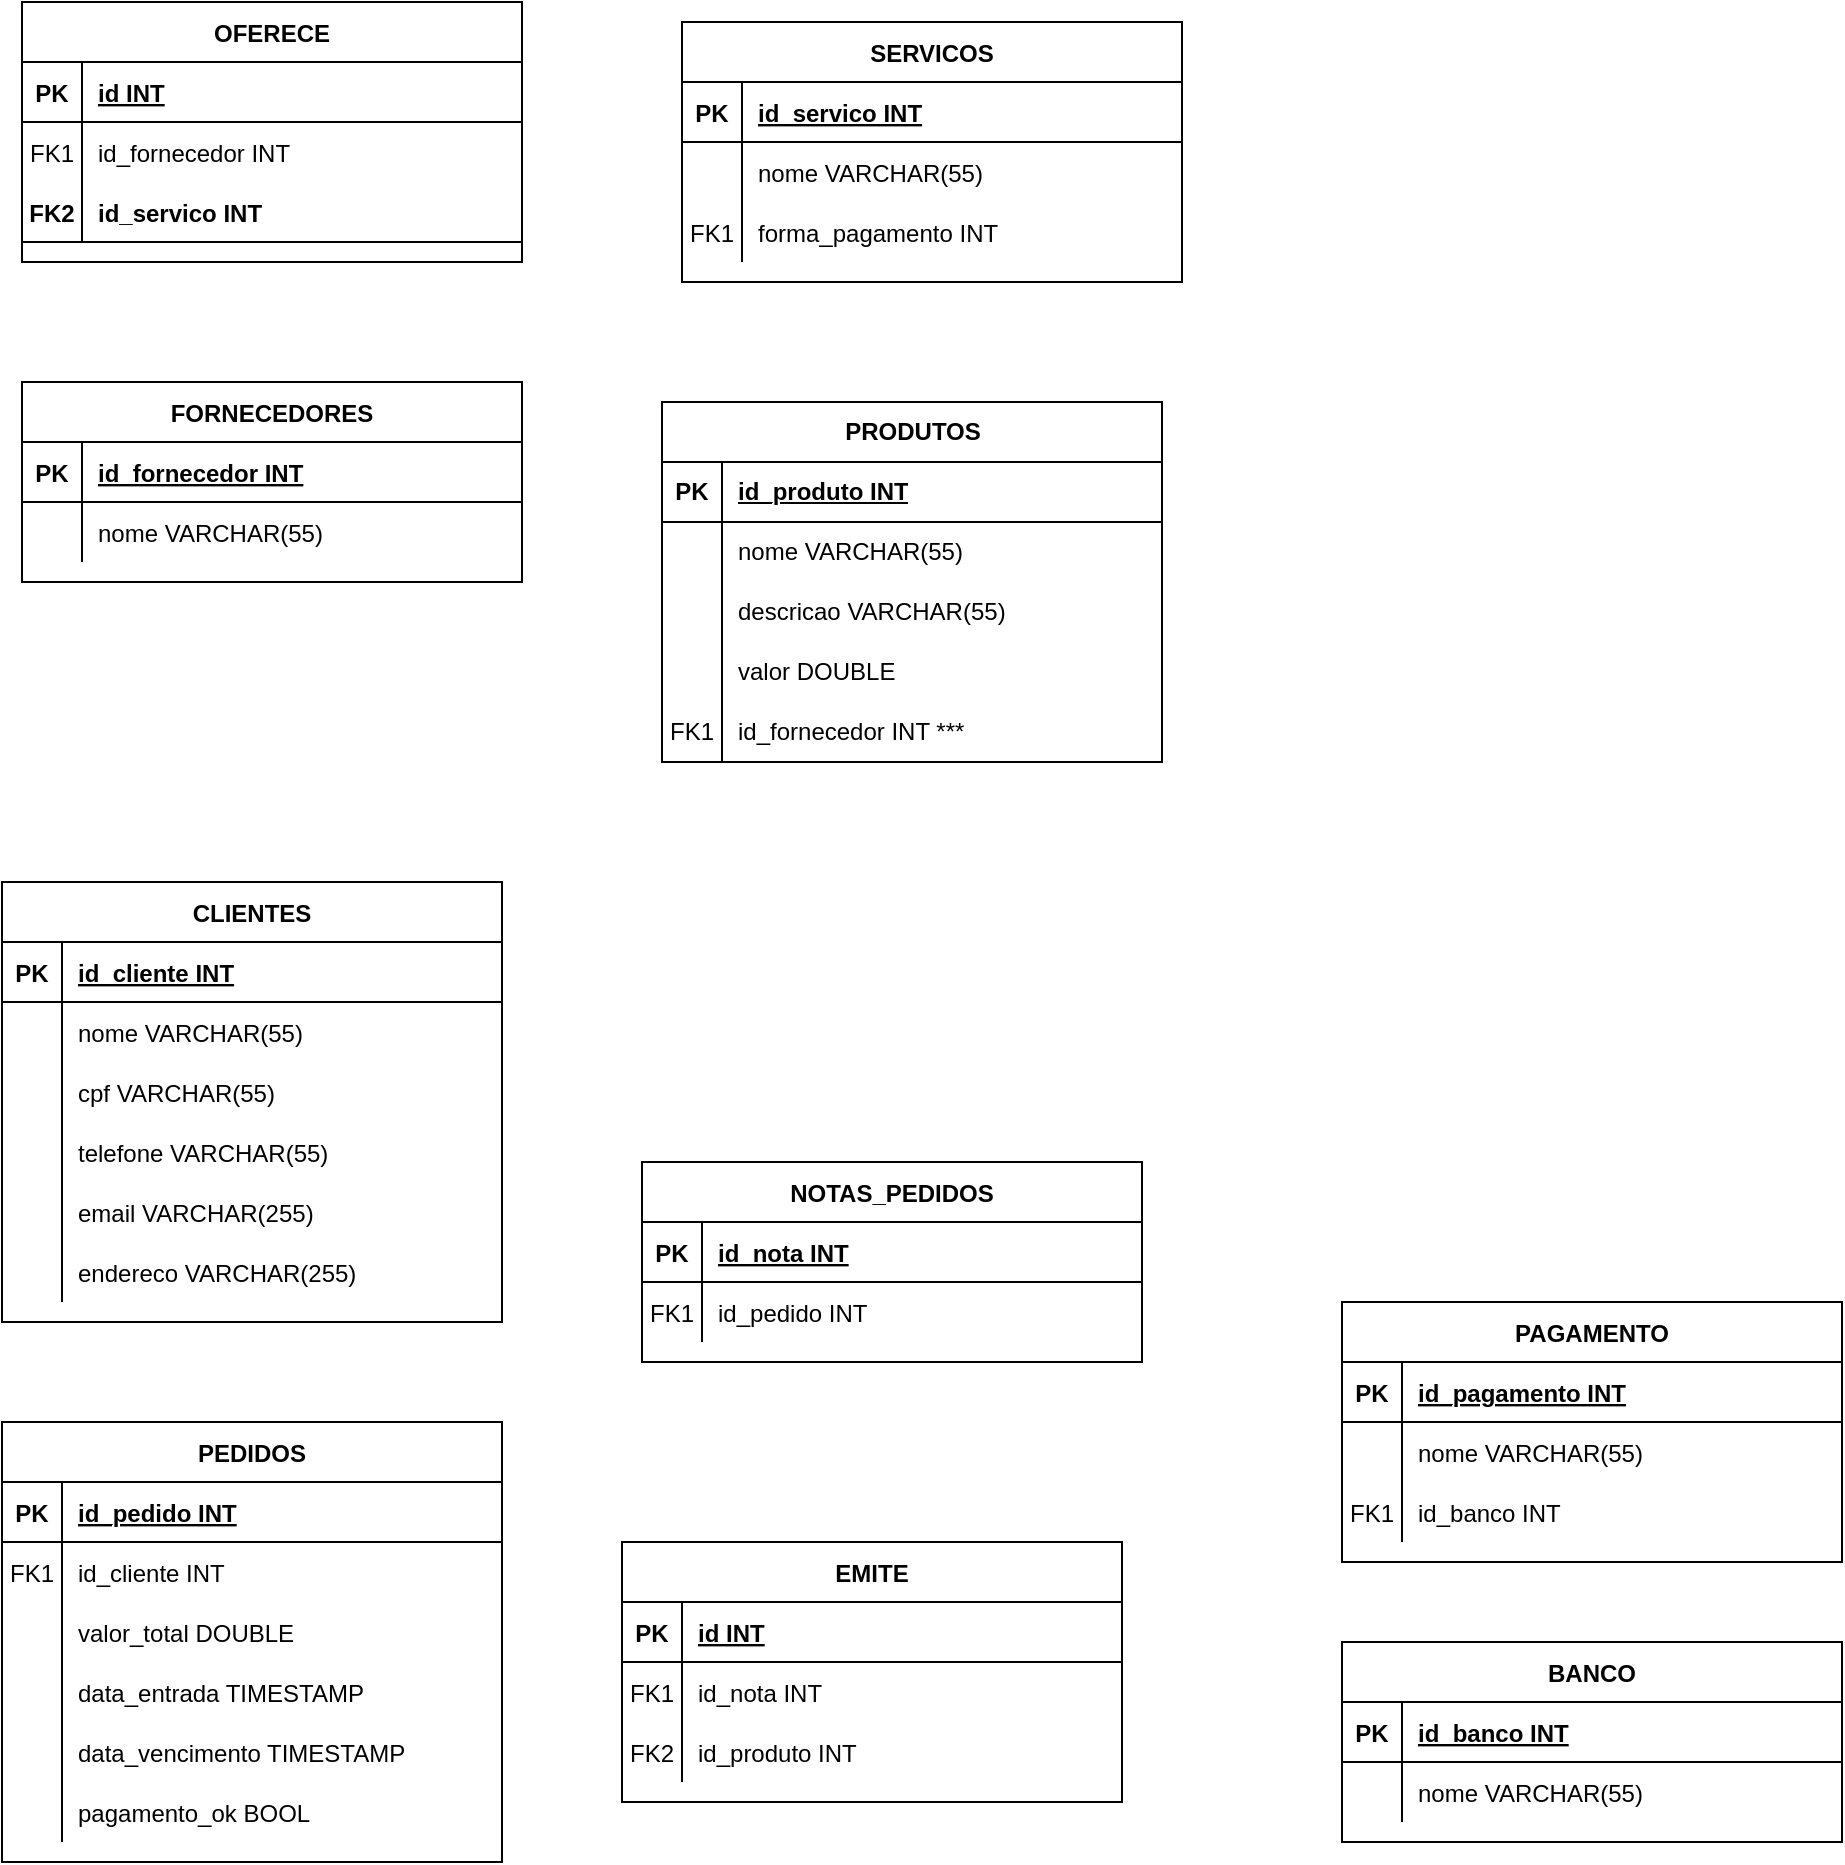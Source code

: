 <mxfile version="21.6.9" type="github">
  <diagram id="R2lEEEUBdFMjLlhIrx00" name="Page-1">
    <mxGraphModel dx="1434" dy="790" grid="1" gridSize="10" guides="1" tooltips="1" connect="1" arrows="1" fold="1" page="1" pageScale="1" pageWidth="850" pageHeight="1100" math="0" shadow="0" extFonts="Permanent Marker^https://fonts.googleapis.com/css?family=Permanent+Marker">
      <root>
        <mxCell id="0" />
        <mxCell id="1" parent="0" />
        <mxCell id="HrSodh6wP9xwzIXg3ljr-2" value="FORNECEDORES" style="shape=table;startSize=30;container=1;collapsible=1;childLayout=tableLayout;fixedRows=1;rowLines=0;fontStyle=1;align=center;resizeLast=1;" parent="1" vertex="1">
          <mxGeometry x="60" y="250" width="250" height="100" as="geometry" />
        </mxCell>
        <mxCell id="vL_xwLBgUbMlUSzeaoDe-108" value="" style="shape=partialRectangle;collapsible=0;dropTarget=0;pointerEvents=0;fillColor=none;points=[[0,0.5],[1,0.5]];portConstraint=eastwest;top=0;left=0;right=0;bottom=1;" parent="HrSodh6wP9xwzIXg3ljr-2" vertex="1">
          <mxGeometry y="30" width="250" height="30" as="geometry" />
        </mxCell>
        <mxCell id="vL_xwLBgUbMlUSzeaoDe-109" value="PK" style="shape=partialRectangle;overflow=hidden;connectable=0;fillColor=none;top=0;left=0;bottom=0;right=0;fontStyle=1;" parent="vL_xwLBgUbMlUSzeaoDe-108" vertex="1">
          <mxGeometry width="30" height="30" as="geometry">
            <mxRectangle width="30" height="30" as="alternateBounds" />
          </mxGeometry>
        </mxCell>
        <mxCell id="vL_xwLBgUbMlUSzeaoDe-110" value="id_fornecedor INT" style="shape=partialRectangle;overflow=hidden;connectable=0;fillColor=none;top=0;left=0;bottom=0;right=0;align=left;spacingLeft=6;fontStyle=5;" parent="vL_xwLBgUbMlUSzeaoDe-108" vertex="1">
          <mxGeometry x="30" width="220" height="30" as="geometry">
            <mxRectangle width="220" height="30" as="alternateBounds" />
          </mxGeometry>
        </mxCell>
        <mxCell id="HrSodh6wP9xwzIXg3ljr-6" value="" style="shape=partialRectangle;collapsible=0;dropTarget=0;pointerEvents=0;fillColor=none;points=[[0,0.5],[1,0.5]];portConstraint=eastwest;top=0;left=0;right=0;bottom=0;" parent="HrSodh6wP9xwzIXg3ljr-2" vertex="1">
          <mxGeometry y="60" width="250" height="30" as="geometry" />
        </mxCell>
        <mxCell id="HrSodh6wP9xwzIXg3ljr-7" value="" style="shape=partialRectangle;overflow=hidden;connectable=0;fillColor=none;top=0;left=0;bottom=0;right=0;" parent="HrSodh6wP9xwzIXg3ljr-6" vertex="1">
          <mxGeometry width="30" height="30" as="geometry">
            <mxRectangle width="30" height="30" as="alternateBounds" />
          </mxGeometry>
        </mxCell>
        <mxCell id="HrSodh6wP9xwzIXg3ljr-8" value="nome VARCHAR(55)" style="shape=partialRectangle;overflow=hidden;connectable=0;fillColor=none;top=0;left=0;bottom=0;right=0;align=left;spacingLeft=6;" parent="HrSodh6wP9xwzIXg3ljr-6" vertex="1">
          <mxGeometry x="30" width="220" height="30" as="geometry">
            <mxRectangle width="220" height="30" as="alternateBounds" />
          </mxGeometry>
        </mxCell>
        <mxCell id="HrSodh6wP9xwzIXg3ljr-9" value="SERVICOS" style="shape=table;startSize=30;container=1;collapsible=1;childLayout=tableLayout;fixedRows=1;rowLines=0;fontStyle=1;align=center;resizeLast=1;" parent="1" vertex="1">
          <mxGeometry x="390" y="70" width="250" height="130" as="geometry" />
        </mxCell>
        <mxCell id="HrSodh6wP9xwzIXg3ljr-10" value="" style="shape=partialRectangle;collapsible=0;dropTarget=0;pointerEvents=0;fillColor=none;points=[[0,0.5],[1,0.5]];portConstraint=eastwest;top=0;left=0;right=0;bottom=1;" parent="HrSodh6wP9xwzIXg3ljr-9" vertex="1">
          <mxGeometry y="30" width="250" height="30" as="geometry" />
        </mxCell>
        <mxCell id="HrSodh6wP9xwzIXg3ljr-11" value="PK" style="shape=partialRectangle;overflow=hidden;connectable=0;fillColor=none;top=0;left=0;bottom=0;right=0;fontStyle=1;" parent="HrSodh6wP9xwzIXg3ljr-10" vertex="1">
          <mxGeometry width="30" height="30" as="geometry">
            <mxRectangle width="30" height="30" as="alternateBounds" />
          </mxGeometry>
        </mxCell>
        <mxCell id="HrSodh6wP9xwzIXg3ljr-12" value="id_servico INT" style="shape=partialRectangle;overflow=hidden;connectable=0;fillColor=none;top=0;left=0;bottom=0;right=0;align=left;spacingLeft=6;fontStyle=5;" parent="HrSodh6wP9xwzIXg3ljr-10" vertex="1">
          <mxGeometry x="30" width="220" height="30" as="geometry">
            <mxRectangle width="220" height="30" as="alternateBounds" />
          </mxGeometry>
        </mxCell>
        <mxCell id="HrSodh6wP9xwzIXg3ljr-13" value="" style="shape=partialRectangle;collapsible=0;dropTarget=0;pointerEvents=0;fillColor=none;points=[[0,0.5],[1,0.5]];portConstraint=eastwest;top=0;left=0;right=0;bottom=0;" parent="HrSodh6wP9xwzIXg3ljr-9" vertex="1">
          <mxGeometry y="60" width="250" height="30" as="geometry" />
        </mxCell>
        <mxCell id="HrSodh6wP9xwzIXg3ljr-14" value="" style="shape=partialRectangle;overflow=hidden;connectable=0;fillColor=none;top=0;left=0;bottom=0;right=0;" parent="HrSodh6wP9xwzIXg3ljr-13" vertex="1">
          <mxGeometry width="30" height="30" as="geometry">
            <mxRectangle width="30" height="30" as="alternateBounds" />
          </mxGeometry>
        </mxCell>
        <mxCell id="HrSodh6wP9xwzIXg3ljr-15" value="nome VARCHAR(55)" style="shape=partialRectangle;overflow=hidden;connectable=0;fillColor=none;top=0;left=0;bottom=0;right=0;align=left;spacingLeft=6;" parent="HrSodh6wP9xwzIXg3ljr-13" vertex="1">
          <mxGeometry x="30" width="220" height="30" as="geometry">
            <mxRectangle width="220" height="30" as="alternateBounds" />
          </mxGeometry>
        </mxCell>
        <mxCell id="vL_xwLBgUbMlUSzeaoDe-105" value="" style="shape=partialRectangle;collapsible=0;dropTarget=0;pointerEvents=0;fillColor=none;points=[[0,0.5],[1,0.5]];portConstraint=eastwest;top=0;left=0;right=0;bottom=0;" parent="HrSodh6wP9xwzIXg3ljr-9" vertex="1">
          <mxGeometry y="90" width="250" height="30" as="geometry" />
        </mxCell>
        <mxCell id="vL_xwLBgUbMlUSzeaoDe-106" value="FK1" style="shape=partialRectangle;overflow=hidden;connectable=0;fillColor=none;top=0;left=0;bottom=0;right=0;" parent="vL_xwLBgUbMlUSzeaoDe-105" vertex="1">
          <mxGeometry width="30" height="30" as="geometry">
            <mxRectangle width="30" height="30" as="alternateBounds" />
          </mxGeometry>
        </mxCell>
        <mxCell id="vL_xwLBgUbMlUSzeaoDe-107" value="forma_pagamento INT" style="shape=partialRectangle;overflow=hidden;connectable=0;fillColor=none;top=0;left=0;bottom=0;right=0;align=left;spacingLeft=6;" parent="vL_xwLBgUbMlUSzeaoDe-105" vertex="1">
          <mxGeometry x="30" width="220" height="30" as="geometry">
            <mxRectangle width="220" height="30" as="alternateBounds" />
          </mxGeometry>
        </mxCell>
        <mxCell id="HrSodh6wP9xwzIXg3ljr-23" value="CLIENTES" style="shape=table;startSize=30;container=1;collapsible=1;childLayout=tableLayout;fixedRows=1;rowLines=0;fontStyle=1;align=center;resizeLast=1;" parent="1" vertex="1">
          <mxGeometry x="50" y="500" width="250" height="220" as="geometry" />
        </mxCell>
        <mxCell id="HrSodh6wP9xwzIXg3ljr-24" value="" style="shape=partialRectangle;collapsible=0;dropTarget=0;pointerEvents=0;fillColor=none;points=[[0,0.5],[1,0.5]];portConstraint=eastwest;top=0;left=0;right=0;bottom=1;" parent="HrSodh6wP9xwzIXg3ljr-23" vertex="1">
          <mxGeometry y="30" width="250" height="30" as="geometry" />
        </mxCell>
        <mxCell id="HrSodh6wP9xwzIXg3ljr-25" value="PK" style="shape=partialRectangle;overflow=hidden;connectable=0;fillColor=none;top=0;left=0;bottom=0;right=0;fontStyle=1;" parent="HrSodh6wP9xwzIXg3ljr-24" vertex="1">
          <mxGeometry width="30" height="30" as="geometry">
            <mxRectangle width="30" height="30" as="alternateBounds" />
          </mxGeometry>
        </mxCell>
        <mxCell id="HrSodh6wP9xwzIXg3ljr-26" value="id_cliente INT" style="shape=partialRectangle;overflow=hidden;connectable=0;fillColor=none;top=0;left=0;bottom=0;right=0;align=left;spacingLeft=6;fontStyle=5;" parent="HrSodh6wP9xwzIXg3ljr-24" vertex="1">
          <mxGeometry x="30" width="220" height="30" as="geometry">
            <mxRectangle width="220" height="30" as="alternateBounds" />
          </mxGeometry>
        </mxCell>
        <mxCell id="HrSodh6wP9xwzIXg3ljr-27" value="" style="shape=partialRectangle;collapsible=0;dropTarget=0;pointerEvents=0;fillColor=none;points=[[0,0.5],[1,0.5]];portConstraint=eastwest;top=0;left=0;right=0;bottom=0;" parent="HrSodh6wP9xwzIXg3ljr-23" vertex="1">
          <mxGeometry y="60" width="250" height="30" as="geometry" />
        </mxCell>
        <mxCell id="HrSodh6wP9xwzIXg3ljr-28" value="" style="shape=partialRectangle;overflow=hidden;connectable=0;fillColor=none;top=0;left=0;bottom=0;right=0;" parent="HrSodh6wP9xwzIXg3ljr-27" vertex="1">
          <mxGeometry width="30" height="30" as="geometry">
            <mxRectangle width="30" height="30" as="alternateBounds" />
          </mxGeometry>
        </mxCell>
        <mxCell id="HrSodh6wP9xwzIXg3ljr-29" value="nome VARCHAR(55)" style="shape=partialRectangle;overflow=hidden;connectable=0;fillColor=none;top=0;left=0;bottom=0;right=0;align=left;spacingLeft=6;" parent="HrSodh6wP9xwzIXg3ljr-27" vertex="1">
          <mxGeometry x="30" width="220" height="30" as="geometry">
            <mxRectangle width="220" height="30" as="alternateBounds" />
          </mxGeometry>
        </mxCell>
        <mxCell id="vL_xwLBgUbMlUSzeaoDe-62" value="" style="shape=partialRectangle;collapsible=0;dropTarget=0;pointerEvents=0;fillColor=none;points=[[0,0.5],[1,0.5]];portConstraint=eastwest;top=0;left=0;right=0;bottom=0;" parent="HrSodh6wP9xwzIXg3ljr-23" vertex="1">
          <mxGeometry y="90" width="250" height="30" as="geometry" />
        </mxCell>
        <mxCell id="vL_xwLBgUbMlUSzeaoDe-63" value="" style="shape=partialRectangle;overflow=hidden;connectable=0;fillColor=none;top=0;left=0;bottom=0;right=0;" parent="vL_xwLBgUbMlUSzeaoDe-62" vertex="1">
          <mxGeometry width="30" height="30" as="geometry">
            <mxRectangle width="30" height="30" as="alternateBounds" />
          </mxGeometry>
        </mxCell>
        <mxCell id="vL_xwLBgUbMlUSzeaoDe-64" value="cpf VARCHAR(55)" style="shape=partialRectangle;overflow=hidden;connectable=0;fillColor=none;top=0;left=0;bottom=0;right=0;align=left;spacingLeft=6;" parent="vL_xwLBgUbMlUSzeaoDe-62" vertex="1">
          <mxGeometry x="30" width="220" height="30" as="geometry">
            <mxRectangle width="220" height="30" as="alternateBounds" />
          </mxGeometry>
        </mxCell>
        <mxCell id="vL_xwLBgUbMlUSzeaoDe-71" value="" style="shape=partialRectangle;collapsible=0;dropTarget=0;pointerEvents=0;fillColor=none;points=[[0,0.5],[1,0.5]];portConstraint=eastwest;top=0;left=0;right=0;bottom=0;" parent="HrSodh6wP9xwzIXg3ljr-23" vertex="1">
          <mxGeometry y="120" width="250" height="30" as="geometry" />
        </mxCell>
        <mxCell id="vL_xwLBgUbMlUSzeaoDe-72" value="" style="shape=partialRectangle;overflow=hidden;connectable=0;fillColor=none;top=0;left=0;bottom=0;right=0;" parent="vL_xwLBgUbMlUSzeaoDe-71" vertex="1">
          <mxGeometry width="30" height="30" as="geometry">
            <mxRectangle width="30" height="30" as="alternateBounds" />
          </mxGeometry>
        </mxCell>
        <mxCell id="vL_xwLBgUbMlUSzeaoDe-73" value="telefone VARCHAR(55)" style="shape=partialRectangle;overflow=hidden;connectable=0;fillColor=none;top=0;left=0;bottom=0;right=0;align=left;spacingLeft=6;" parent="vL_xwLBgUbMlUSzeaoDe-71" vertex="1">
          <mxGeometry x="30" width="220" height="30" as="geometry">
            <mxRectangle width="220" height="30" as="alternateBounds" />
          </mxGeometry>
        </mxCell>
        <mxCell id="vL_xwLBgUbMlUSzeaoDe-74" value="" style="shape=partialRectangle;collapsible=0;dropTarget=0;pointerEvents=0;fillColor=none;points=[[0,0.5],[1,0.5]];portConstraint=eastwest;top=0;left=0;right=0;bottom=0;" parent="HrSodh6wP9xwzIXg3ljr-23" vertex="1">
          <mxGeometry y="150" width="250" height="30" as="geometry" />
        </mxCell>
        <mxCell id="vL_xwLBgUbMlUSzeaoDe-75" value="" style="shape=partialRectangle;overflow=hidden;connectable=0;fillColor=none;top=0;left=0;bottom=0;right=0;" parent="vL_xwLBgUbMlUSzeaoDe-74" vertex="1">
          <mxGeometry width="30" height="30" as="geometry">
            <mxRectangle width="30" height="30" as="alternateBounds" />
          </mxGeometry>
        </mxCell>
        <mxCell id="vL_xwLBgUbMlUSzeaoDe-76" value="email VARCHAR(255)" style="shape=partialRectangle;overflow=hidden;connectable=0;fillColor=none;top=0;left=0;bottom=0;right=0;align=left;spacingLeft=6;" parent="vL_xwLBgUbMlUSzeaoDe-74" vertex="1">
          <mxGeometry x="30" width="220" height="30" as="geometry">
            <mxRectangle width="220" height="30" as="alternateBounds" />
          </mxGeometry>
        </mxCell>
        <mxCell id="vL_xwLBgUbMlUSzeaoDe-77" value="" style="shape=partialRectangle;collapsible=0;dropTarget=0;pointerEvents=0;fillColor=none;points=[[0,0.5],[1,0.5]];portConstraint=eastwest;top=0;left=0;right=0;bottom=0;" parent="HrSodh6wP9xwzIXg3ljr-23" vertex="1">
          <mxGeometry y="180" width="250" height="30" as="geometry" />
        </mxCell>
        <mxCell id="vL_xwLBgUbMlUSzeaoDe-78" value="" style="shape=partialRectangle;overflow=hidden;connectable=0;fillColor=none;top=0;left=0;bottom=0;right=0;" parent="vL_xwLBgUbMlUSzeaoDe-77" vertex="1">
          <mxGeometry width="30" height="30" as="geometry">
            <mxRectangle width="30" height="30" as="alternateBounds" />
          </mxGeometry>
        </mxCell>
        <mxCell id="vL_xwLBgUbMlUSzeaoDe-79" value="endereco VARCHAR(255)" style="shape=partialRectangle;overflow=hidden;connectable=0;fillColor=none;top=0;left=0;bottom=0;right=0;align=left;spacingLeft=6;" parent="vL_xwLBgUbMlUSzeaoDe-77" vertex="1">
          <mxGeometry x="30" width="220" height="30" as="geometry">
            <mxRectangle width="220" height="30" as="alternateBounds" />
          </mxGeometry>
        </mxCell>
        <mxCell id="HrSodh6wP9xwzIXg3ljr-44" value="PAGAMENTO" style="shape=table;startSize=30;container=1;collapsible=1;childLayout=tableLayout;fixedRows=1;rowLines=0;fontStyle=1;align=center;resizeLast=1;" parent="1" vertex="1">
          <mxGeometry x="720" y="710" width="250" height="130" as="geometry" />
        </mxCell>
        <mxCell id="HrSodh6wP9xwzIXg3ljr-45" value="" style="shape=partialRectangle;collapsible=0;dropTarget=0;pointerEvents=0;fillColor=none;points=[[0,0.5],[1,0.5]];portConstraint=eastwest;top=0;left=0;right=0;bottom=1;" parent="HrSodh6wP9xwzIXg3ljr-44" vertex="1">
          <mxGeometry y="30" width="250" height="30" as="geometry" />
        </mxCell>
        <mxCell id="HrSodh6wP9xwzIXg3ljr-46" value="PK" style="shape=partialRectangle;overflow=hidden;connectable=0;fillColor=none;top=0;left=0;bottom=0;right=0;fontStyle=1;" parent="HrSodh6wP9xwzIXg3ljr-45" vertex="1">
          <mxGeometry width="30" height="30" as="geometry">
            <mxRectangle width="30" height="30" as="alternateBounds" />
          </mxGeometry>
        </mxCell>
        <mxCell id="HrSodh6wP9xwzIXg3ljr-47" value="id_pagamento INT" style="shape=partialRectangle;overflow=hidden;connectable=0;fillColor=none;top=0;left=0;bottom=0;right=0;align=left;spacingLeft=6;fontStyle=5;" parent="HrSodh6wP9xwzIXg3ljr-45" vertex="1">
          <mxGeometry x="30" width="220" height="30" as="geometry">
            <mxRectangle width="220" height="30" as="alternateBounds" />
          </mxGeometry>
        </mxCell>
        <mxCell id="HrSodh6wP9xwzIXg3ljr-48" value="" style="shape=partialRectangle;collapsible=0;dropTarget=0;pointerEvents=0;fillColor=none;points=[[0,0.5],[1,0.5]];portConstraint=eastwest;top=0;left=0;right=0;bottom=0;" parent="HrSodh6wP9xwzIXg3ljr-44" vertex="1">
          <mxGeometry y="60" width="250" height="30" as="geometry" />
        </mxCell>
        <mxCell id="HrSodh6wP9xwzIXg3ljr-49" value="" style="shape=partialRectangle;overflow=hidden;connectable=0;fillColor=none;top=0;left=0;bottom=0;right=0;" parent="HrSodh6wP9xwzIXg3ljr-48" vertex="1">
          <mxGeometry width="30" height="30" as="geometry">
            <mxRectangle width="30" height="30" as="alternateBounds" />
          </mxGeometry>
        </mxCell>
        <mxCell id="HrSodh6wP9xwzIXg3ljr-50" value="nome VARCHAR(55)" style="shape=partialRectangle;overflow=hidden;connectable=0;fillColor=none;top=0;left=0;bottom=0;right=0;align=left;spacingLeft=6;" parent="HrSodh6wP9xwzIXg3ljr-48" vertex="1">
          <mxGeometry x="30" width="220" height="30" as="geometry">
            <mxRectangle width="220" height="30" as="alternateBounds" />
          </mxGeometry>
        </mxCell>
        <mxCell id="vL_xwLBgUbMlUSzeaoDe-83" value="" style="shape=partialRectangle;collapsible=0;dropTarget=0;pointerEvents=0;fillColor=none;points=[[0,0.5],[1,0.5]];portConstraint=eastwest;top=0;left=0;right=0;bottom=0;" parent="HrSodh6wP9xwzIXg3ljr-44" vertex="1">
          <mxGeometry y="90" width="250" height="30" as="geometry" />
        </mxCell>
        <mxCell id="vL_xwLBgUbMlUSzeaoDe-84" value="FK1" style="shape=partialRectangle;overflow=hidden;connectable=0;fillColor=none;top=0;left=0;bottom=0;right=0;" parent="vL_xwLBgUbMlUSzeaoDe-83" vertex="1">
          <mxGeometry width="30" height="30" as="geometry">
            <mxRectangle width="30" height="30" as="alternateBounds" />
          </mxGeometry>
        </mxCell>
        <mxCell id="vL_xwLBgUbMlUSzeaoDe-85" value="id_banco INT" style="shape=partialRectangle;overflow=hidden;connectable=0;fillColor=none;top=0;left=0;bottom=0;right=0;align=left;spacingLeft=6;" parent="vL_xwLBgUbMlUSzeaoDe-83" vertex="1">
          <mxGeometry x="30" width="220" height="30" as="geometry">
            <mxRectangle width="220" height="30" as="alternateBounds" />
          </mxGeometry>
        </mxCell>
        <mxCell id="HrSodh6wP9xwzIXg3ljr-51" value="NOTAS_PEDIDOS" style="shape=table;startSize=30;container=1;collapsible=1;childLayout=tableLayout;fixedRows=1;rowLines=0;fontStyle=1;align=center;resizeLast=1;" parent="1" vertex="1">
          <mxGeometry x="370" y="640" width="250" height="100" as="geometry" />
        </mxCell>
        <mxCell id="HrSodh6wP9xwzIXg3ljr-52" value="" style="shape=partialRectangle;collapsible=0;dropTarget=0;pointerEvents=0;fillColor=none;points=[[0,0.5],[1,0.5]];portConstraint=eastwest;top=0;left=0;right=0;bottom=1;" parent="HrSodh6wP9xwzIXg3ljr-51" vertex="1">
          <mxGeometry y="30" width="250" height="30" as="geometry" />
        </mxCell>
        <mxCell id="HrSodh6wP9xwzIXg3ljr-53" value="PK" style="shape=partialRectangle;overflow=hidden;connectable=0;fillColor=none;top=0;left=0;bottom=0;right=0;fontStyle=1;" parent="HrSodh6wP9xwzIXg3ljr-52" vertex="1">
          <mxGeometry width="30" height="30" as="geometry">
            <mxRectangle width="30" height="30" as="alternateBounds" />
          </mxGeometry>
        </mxCell>
        <mxCell id="HrSodh6wP9xwzIXg3ljr-54" value="id_nota INT" style="shape=partialRectangle;overflow=hidden;connectable=0;fillColor=none;top=0;left=0;bottom=0;right=0;align=left;spacingLeft=6;fontStyle=5;" parent="HrSodh6wP9xwzIXg3ljr-52" vertex="1">
          <mxGeometry x="30" width="220" height="30" as="geometry">
            <mxRectangle width="220" height="30" as="alternateBounds" />
          </mxGeometry>
        </mxCell>
        <mxCell id="HrSodh6wP9xwzIXg3ljr-55" value="" style="shape=partialRectangle;collapsible=0;dropTarget=0;pointerEvents=0;fillColor=none;points=[[0,0.5],[1,0.5]];portConstraint=eastwest;top=0;left=0;right=0;bottom=0;" parent="HrSodh6wP9xwzIXg3ljr-51" vertex="1">
          <mxGeometry y="60" width="250" height="30" as="geometry" />
        </mxCell>
        <mxCell id="HrSodh6wP9xwzIXg3ljr-56" value="FK1" style="shape=partialRectangle;overflow=hidden;connectable=0;fillColor=none;top=0;left=0;bottom=0;right=0;" parent="HrSodh6wP9xwzIXg3ljr-55" vertex="1">
          <mxGeometry width="30" height="30" as="geometry">
            <mxRectangle width="30" height="30" as="alternateBounds" />
          </mxGeometry>
        </mxCell>
        <mxCell id="HrSodh6wP9xwzIXg3ljr-57" value="id_pedido INT" style="shape=partialRectangle;overflow=hidden;connectable=0;fillColor=none;top=0;left=0;bottom=0;right=0;align=left;spacingLeft=6;" parent="HrSodh6wP9xwzIXg3ljr-55" vertex="1">
          <mxGeometry x="30" width="220" height="30" as="geometry">
            <mxRectangle width="220" height="30" as="alternateBounds" />
          </mxGeometry>
        </mxCell>
        <mxCell id="HrSodh6wP9xwzIXg3ljr-58" value="BANCO" style="shape=table;startSize=30;container=1;collapsible=1;childLayout=tableLayout;fixedRows=1;rowLines=0;fontStyle=1;align=center;resizeLast=1;" parent="1" vertex="1">
          <mxGeometry x="720" y="880" width="250" height="100" as="geometry" />
        </mxCell>
        <mxCell id="HrSodh6wP9xwzIXg3ljr-59" value="" style="shape=partialRectangle;collapsible=0;dropTarget=0;pointerEvents=0;fillColor=none;points=[[0,0.5],[1,0.5]];portConstraint=eastwest;top=0;left=0;right=0;bottom=1;" parent="HrSodh6wP9xwzIXg3ljr-58" vertex="1">
          <mxGeometry y="30" width="250" height="30" as="geometry" />
        </mxCell>
        <mxCell id="HrSodh6wP9xwzIXg3ljr-60" value="PK" style="shape=partialRectangle;overflow=hidden;connectable=0;fillColor=none;top=0;left=0;bottom=0;right=0;fontStyle=1;" parent="HrSodh6wP9xwzIXg3ljr-59" vertex="1">
          <mxGeometry width="30" height="30" as="geometry">
            <mxRectangle width="30" height="30" as="alternateBounds" />
          </mxGeometry>
        </mxCell>
        <mxCell id="HrSodh6wP9xwzIXg3ljr-61" value="id_banco INT" style="shape=partialRectangle;overflow=hidden;connectable=0;fillColor=none;top=0;left=0;bottom=0;right=0;align=left;spacingLeft=6;fontStyle=5;" parent="HrSodh6wP9xwzIXg3ljr-59" vertex="1">
          <mxGeometry x="30" width="220" height="30" as="geometry">
            <mxRectangle width="220" height="30" as="alternateBounds" />
          </mxGeometry>
        </mxCell>
        <mxCell id="HrSodh6wP9xwzIXg3ljr-62" value="" style="shape=partialRectangle;collapsible=0;dropTarget=0;pointerEvents=0;fillColor=none;points=[[0,0.5],[1,0.5]];portConstraint=eastwest;top=0;left=0;right=0;bottom=0;" parent="HrSodh6wP9xwzIXg3ljr-58" vertex="1">
          <mxGeometry y="60" width="250" height="30" as="geometry" />
        </mxCell>
        <mxCell id="HrSodh6wP9xwzIXg3ljr-63" value="" style="shape=partialRectangle;overflow=hidden;connectable=0;fillColor=none;top=0;left=0;bottom=0;right=0;" parent="HrSodh6wP9xwzIXg3ljr-62" vertex="1">
          <mxGeometry width="30" height="30" as="geometry">
            <mxRectangle width="30" height="30" as="alternateBounds" />
          </mxGeometry>
        </mxCell>
        <mxCell id="HrSodh6wP9xwzIXg3ljr-64" value="nome VARCHAR(55)" style="shape=partialRectangle;overflow=hidden;connectable=0;fillColor=none;top=0;left=0;bottom=0;right=0;align=left;spacingLeft=6;" parent="HrSodh6wP9xwzIXg3ljr-62" vertex="1">
          <mxGeometry x="30" width="220" height="30" as="geometry">
            <mxRectangle width="220" height="30" as="alternateBounds" />
          </mxGeometry>
        </mxCell>
        <mxCell id="vL_xwLBgUbMlUSzeaoDe-1" value="OFERECE" style="shape=table;startSize=30;container=1;collapsible=1;childLayout=tableLayout;fixedRows=1;rowLines=0;fontStyle=1;align=center;resizeLast=1;" parent="1" vertex="1">
          <mxGeometry x="60" y="60" width="250" height="130" as="geometry" />
        </mxCell>
        <mxCell id="vL_xwLBgUbMlUSzeaoDe-2" value="" style="shape=partialRectangle;collapsible=0;dropTarget=0;pointerEvents=0;fillColor=none;points=[[0,0.5],[1,0.5]];portConstraint=eastwest;top=0;left=0;right=0;bottom=1;" parent="vL_xwLBgUbMlUSzeaoDe-1" vertex="1">
          <mxGeometry y="30" width="250" height="30" as="geometry" />
        </mxCell>
        <mxCell id="vL_xwLBgUbMlUSzeaoDe-3" value="PK" style="shape=partialRectangle;overflow=hidden;connectable=0;fillColor=none;top=0;left=0;bottom=0;right=0;fontStyle=1;" parent="vL_xwLBgUbMlUSzeaoDe-2" vertex="1">
          <mxGeometry width="30" height="30" as="geometry">
            <mxRectangle width="30" height="30" as="alternateBounds" />
          </mxGeometry>
        </mxCell>
        <mxCell id="vL_xwLBgUbMlUSzeaoDe-4" value="id INT" style="shape=partialRectangle;overflow=hidden;connectable=0;fillColor=none;top=0;left=0;bottom=0;right=0;align=left;spacingLeft=6;fontStyle=5;" parent="vL_xwLBgUbMlUSzeaoDe-2" vertex="1">
          <mxGeometry x="30" width="220" height="30" as="geometry">
            <mxRectangle width="220" height="30" as="alternateBounds" />
          </mxGeometry>
        </mxCell>
        <mxCell id="vL_xwLBgUbMlUSzeaoDe-5" value="" style="shape=partialRectangle;collapsible=0;dropTarget=0;pointerEvents=0;fillColor=none;points=[[0,0.5],[1,0.5]];portConstraint=eastwest;top=0;left=0;right=0;bottom=0;" parent="vL_xwLBgUbMlUSzeaoDe-1" vertex="1">
          <mxGeometry y="60" width="250" height="30" as="geometry" />
        </mxCell>
        <mxCell id="vL_xwLBgUbMlUSzeaoDe-6" value="FK1" style="shape=partialRectangle;overflow=hidden;connectable=0;fillColor=none;top=0;left=0;bottom=0;right=0;" parent="vL_xwLBgUbMlUSzeaoDe-5" vertex="1">
          <mxGeometry width="30" height="30" as="geometry">
            <mxRectangle width="30" height="30" as="alternateBounds" />
          </mxGeometry>
        </mxCell>
        <mxCell id="vL_xwLBgUbMlUSzeaoDe-7" value="id_fornecedor INT" style="shape=partialRectangle;overflow=hidden;connectable=0;fillColor=none;top=0;left=0;bottom=0;right=0;align=left;spacingLeft=6;" parent="vL_xwLBgUbMlUSzeaoDe-5" vertex="1">
          <mxGeometry x="30" width="220" height="30" as="geometry">
            <mxRectangle width="220" height="30" as="alternateBounds" />
          </mxGeometry>
        </mxCell>
        <mxCell id="vL_xwLBgUbMlUSzeaoDe-36" value="" style="shape=partialRectangle;collapsible=0;dropTarget=0;pointerEvents=0;fillColor=none;points=[[0,0.5],[1,0.5]];portConstraint=eastwest;top=0;left=0;right=0;bottom=1;" parent="vL_xwLBgUbMlUSzeaoDe-1" vertex="1">
          <mxGeometry y="90" width="250" height="30" as="geometry" />
        </mxCell>
        <mxCell id="vL_xwLBgUbMlUSzeaoDe-37" value="FK2" style="shape=partialRectangle;overflow=hidden;connectable=0;fillColor=none;top=0;left=0;bottom=0;right=0;fontStyle=1;" parent="vL_xwLBgUbMlUSzeaoDe-36" vertex="1">
          <mxGeometry width="30" height="30" as="geometry">
            <mxRectangle width="30" height="30" as="alternateBounds" />
          </mxGeometry>
        </mxCell>
        <mxCell id="vL_xwLBgUbMlUSzeaoDe-38" value="id_servico INT" style="shape=partialRectangle;overflow=hidden;connectable=0;fillColor=none;top=0;left=0;bottom=0;right=0;align=left;spacingLeft=6;fontStyle=1;" parent="vL_xwLBgUbMlUSzeaoDe-36" vertex="1">
          <mxGeometry x="30" width="220" height="30" as="geometry">
            <mxRectangle width="220" height="30" as="alternateBounds" />
          </mxGeometry>
        </mxCell>
        <mxCell id="vL_xwLBgUbMlUSzeaoDe-16" value="PRODUTOS" style="shape=table;startSize=30;container=1;collapsible=1;childLayout=tableLayout;fixedRows=1;rowLines=0;fontStyle=1;align=center;resizeLast=1;html=1;" parent="1" vertex="1">
          <mxGeometry x="380" y="260" width="250" height="180" as="geometry">
            <mxRectangle x="390" y="790" width="130" height="30" as="alternateBounds" />
          </mxGeometry>
        </mxCell>
        <mxCell id="vL_xwLBgUbMlUSzeaoDe-17" value="" style="shape=tableRow;horizontal=0;startSize=0;swimlaneHead=0;swimlaneBody=0;fillColor=none;collapsible=0;dropTarget=0;points=[[0,0.5],[1,0.5]];portConstraint=eastwest;top=0;left=0;right=0;bottom=1;" parent="vL_xwLBgUbMlUSzeaoDe-16" vertex="1">
          <mxGeometry y="30" width="250" height="30" as="geometry" />
        </mxCell>
        <mxCell id="vL_xwLBgUbMlUSzeaoDe-18" value="PK" style="shape=partialRectangle;connectable=0;fillColor=none;top=0;left=0;bottom=0;right=0;fontStyle=1;overflow=hidden;whiteSpace=wrap;html=1;" parent="vL_xwLBgUbMlUSzeaoDe-17" vertex="1">
          <mxGeometry width="30" height="30" as="geometry">
            <mxRectangle width="30" height="30" as="alternateBounds" />
          </mxGeometry>
        </mxCell>
        <mxCell id="vL_xwLBgUbMlUSzeaoDe-19" value="id_produto INT" style="shape=partialRectangle;connectable=0;fillColor=none;top=0;left=0;bottom=0;right=0;align=left;spacingLeft=6;fontStyle=5;overflow=hidden;whiteSpace=wrap;html=1;" parent="vL_xwLBgUbMlUSzeaoDe-17" vertex="1">
          <mxGeometry x="30" width="220" height="30" as="geometry">
            <mxRectangle width="220" height="30" as="alternateBounds" />
          </mxGeometry>
        </mxCell>
        <mxCell id="vL_xwLBgUbMlUSzeaoDe-20" value="" style="shape=tableRow;horizontal=0;startSize=0;swimlaneHead=0;swimlaneBody=0;fillColor=none;collapsible=0;dropTarget=0;points=[[0,0.5],[1,0.5]];portConstraint=eastwest;top=0;left=0;right=0;bottom=0;" parent="vL_xwLBgUbMlUSzeaoDe-16" vertex="1">
          <mxGeometry y="60" width="250" height="30" as="geometry" />
        </mxCell>
        <mxCell id="vL_xwLBgUbMlUSzeaoDe-21" value="" style="shape=partialRectangle;connectable=0;fillColor=none;top=0;left=0;bottom=0;right=0;editable=1;overflow=hidden;whiteSpace=wrap;html=1;" parent="vL_xwLBgUbMlUSzeaoDe-20" vertex="1">
          <mxGeometry width="30" height="30" as="geometry">
            <mxRectangle width="30" height="30" as="alternateBounds" />
          </mxGeometry>
        </mxCell>
        <mxCell id="vL_xwLBgUbMlUSzeaoDe-22" value="nome VARCHAR(55)" style="shape=partialRectangle;connectable=0;fillColor=none;top=0;left=0;bottom=0;right=0;align=left;spacingLeft=6;overflow=hidden;whiteSpace=wrap;html=1;" parent="vL_xwLBgUbMlUSzeaoDe-20" vertex="1">
          <mxGeometry x="30" width="220" height="30" as="geometry">
            <mxRectangle width="220" height="30" as="alternateBounds" />
          </mxGeometry>
        </mxCell>
        <mxCell id="vL_xwLBgUbMlUSzeaoDe-116" value="" style="shape=tableRow;horizontal=0;startSize=0;swimlaneHead=0;swimlaneBody=0;fillColor=none;collapsible=0;dropTarget=0;points=[[0,0.5],[1,0.5]];portConstraint=eastwest;top=0;left=0;right=0;bottom=0;" parent="vL_xwLBgUbMlUSzeaoDe-16" vertex="1">
          <mxGeometry y="90" width="250" height="30" as="geometry" />
        </mxCell>
        <mxCell id="vL_xwLBgUbMlUSzeaoDe-117" value="" style="shape=partialRectangle;connectable=0;fillColor=none;top=0;left=0;bottom=0;right=0;editable=1;overflow=hidden;whiteSpace=wrap;html=1;" parent="vL_xwLBgUbMlUSzeaoDe-116" vertex="1">
          <mxGeometry width="30" height="30" as="geometry">
            <mxRectangle width="30" height="30" as="alternateBounds" />
          </mxGeometry>
        </mxCell>
        <mxCell id="vL_xwLBgUbMlUSzeaoDe-118" value="descricao VARCHAR(55)" style="shape=partialRectangle;connectable=0;fillColor=none;top=0;left=0;bottom=0;right=0;align=left;spacingLeft=6;overflow=hidden;whiteSpace=wrap;html=1;" parent="vL_xwLBgUbMlUSzeaoDe-116" vertex="1">
          <mxGeometry x="30" width="220" height="30" as="geometry">
            <mxRectangle width="220" height="30" as="alternateBounds" />
          </mxGeometry>
        </mxCell>
        <mxCell id="vL_xwLBgUbMlUSzeaoDe-119" value="" style="shape=tableRow;horizontal=0;startSize=0;swimlaneHead=0;swimlaneBody=0;fillColor=none;collapsible=0;dropTarget=0;points=[[0,0.5],[1,0.5]];portConstraint=eastwest;top=0;left=0;right=0;bottom=0;" parent="vL_xwLBgUbMlUSzeaoDe-16" vertex="1">
          <mxGeometry y="120" width="250" height="30" as="geometry" />
        </mxCell>
        <mxCell id="vL_xwLBgUbMlUSzeaoDe-120" value="" style="shape=partialRectangle;connectable=0;fillColor=none;top=0;left=0;bottom=0;right=0;editable=1;overflow=hidden;whiteSpace=wrap;html=1;" parent="vL_xwLBgUbMlUSzeaoDe-119" vertex="1">
          <mxGeometry width="30" height="30" as="geometry">
            <mxRectangle width="30" height="30" as="alternateBounds" />
          </mxGeometry>
        </mxCell>
        <mxCell id="vL_xwLBgUbMlUSzeaoDe-121" value="valor DOUBLE" style="shape=partialRectangle;connectable=0;fillColor=none;top=0;left=0;bottom=0;right=0;align=left;spacingLeft=6;overflow=hidden;whiteSpace=wrap;html=1;" parent="vL_xwLBgUbMlUSzeaoDe-119" vertex="1">
          <mxGeometry x="30" width="220" height="30" as="geometry">
            <mxRectangle width="220" height="30" as="alternateBounds" />
          </mxGeometry>
        </mxCell>
        <mxCell id="vL_xwLBgUbMlUSzeaoDe-23" value="" style="shape=tableRow;horizontal=0;startSize=0;swimlaneHead=0;swimlaneBody=0;fillColor=none;collapsible=0;dropTarget=0;points=[[0,0.5],[1,0.5]];portConstraint=eastwest;top=0;left=0;right=0;bottom=0;" parent="vL_xwLBgUbMlUSzeaoDe-16" vertex="1">
          <mxGeometry y="150" width="250" height="30" as="geometry" />
        </mxCell>
        <mxCell id="vL_xwLBgUbMlUSzeaoDe-24" value="FK1" style="shape=partialRectangle;connectable=0;fillColor=none;top=0;left=0;bottom=0;right=0;editable=1;overflow=hidden;whiteSpace=wrap;html=1;" parent="vL_xwLBgUbMlUSzeaoDe-23" vertex="1">
          <mxGeometry width="30" height="30" as="geometry">
            <mxRectangle width="30" height="30" as="alternateBounds" />
          </mxGeometry>
        </mxCell>
        <mxCell id="vL_xwLBgUbMlUSzeaoDe-25" value="id_fornecedor INT ***" style="shape=partialRectangle;connectable=0;fillColor=none;top=0;left=0;bottom=0;right=0;align=left;spacingLeft=6;overflow=hidden;whiteSpace=wrap;html=1;" parent="vL_xwLBgUbMlUSzeaoDe-23" vertex="1">
          <mxGeometry x="30" width="220" height="30" as="geometry">
            <mxRectangle width="220" height="30" as="alternateBounds" />
          </mxGeometry>
        </mxCell>
        <mxCell id="HrSodh6wP9xwzIXg3ljr-30" value="PEDIDOS" style="shape=table;startSize=30;container=1;collapsible=1;childLayout=tableLayout;fixedRows=1;rowLines=0;fontStyle=1;align=center;resizeLast=1;" parent="1" vertex="1">
          <mxGeometry x="50" y="770" width="250" height="220" as="geometry" />
        </mxCell>
        <mxCell id="HrSodh6wP9xwzIXg3ljr-31" value="" style="shape=partialRectangle;collapsible=0;dropTarget=0;pointerEvents=0;fillColor=none;points=[[0,0.5],[1,0.5]];portConstraint=eastwest;top=0;left=0;right=0;bottom=1;" parent="HrSodh6wP9xwzIXg3ljr-30" vertex="1">
          <mxGeometry y="30" width="250" height="30" as="geometry" />
        </mxCell>
        <mxCell id="HrSodh6wP9xwzIXg3ljr-32" value="PK" style="shape=partialRectangle;overflow=hidden;connectable=0;fillColor=none;top=0;left=0;bottom=0;right=0;fontStyle=1;" parent="HrSodh6wP9xwzIXg3ljr-31" vertex="1">
          <mxGeometry width="30" height="30" as="geometry">
            <mxRectangle width="30" height="30" as="alternateBounds" />
          </mxGeometry>
        </mxCell>
        <mxCell id="HrSodh6wP9xwzIXg3ljr-33" value="id_pedido INT" style="shape=partialRectangle;overflow=hidden;connectable=0;fillColor=none;top=0;left=0;bottom=0;right=0;align=left;spacingLeft=6;fontStyle=5;" parent="HrSodh6wP9xwzIXg3ljr-31" vertex="1">
          <mxGeometry x="30" width="220" height="30" as="geometry">
            <mxRectangle width="220" height="30" as="alternateBounds" />
          </mxGeometry>
        </mxCell>
        <mxCell id="vL_xwLBgUbMlUSzeaoDe-80" value="" style="shape=partialRectangle;collapsible=0;dropTarget=0;pointerEvents=0;fillColor=none;points=[[0,0.5],[1,0.5]];portConstraint=eastwest;top=0;left=0;right=0;bottom=0;" parent="HrSodh6wP9xwzIXg3ljr-30" vertex="1">
          <mxGeometry y="60" width="250" height="30" as="geometry" />
        </mxCell>
        <mxCell id="vL_xwLBgUbMlUSzeaoDe-81" value="FK1" style="shape=partialRectangle;overflow=hidden;connectable=0;fillColor=none;top=0;left=0;bottom=0;right=0;" parent="vL_xwLBgUbMlUSzeaoDe-80" vertex="1">
          <mxGeometry width="30" height="30" as="geometry">
            <mxRectangle width="30" height="30" as="alternateBounds" />
          </mxGeometry>
        </mxCell>
        <mxCell id="vL_xwLBgUbMlUSzeaoDe-82" value="id_cliente INT" style="shape=partialRectangle;overflow=hidden;connectable=0;fillColor=none;top=0;left=0;bottom=0;right=0;align=left;spacingLeft=6;" parent="vL_xwLBgUbMlUSzeaoDe-80" vertex="1">
          <mxGeometry x="30" width="220" height="30" as="geometry">
            <mxRectangle width="220" height="30" as="alternateBounds" />
          </mxGeometry>
        </mxCell>
        <mxCell id="vL_xwLBgUbMlUSzeaoDe-102" value="" style="shape=partialRectangle;collapsible=0;dropTarget=0;pointerEvents=0;fillColor=none;points=[[0,0.5],[1,0.5]];portConstraint=eastwest;top=0;left=0;right=0;bottom=0;" parent="HrSodh6wP9xwzIXg3ljr-30" vertex="1">
          <mxGeometry y="90" width="250" height="30" as="geometry" />
        </mxCell>
        <mxCell id="vL_xwLBgUbMlUSzeaoDe-103" value="" style="shape=partialRectangle;overflow=hidden;connectable=0;fillColor=none;top=0;left=0;bottom=0;right=0;" parent="vL_xwLBgUbMlUSzeaoDe-102" vertex="1">
          <mxGeometry width="30" height="30" as="geometry">
            <mxRectangle width="30" height="30" as="alternateBounds" />
          </mxGeometry>
        </mxCell>
        <mxCell id="vL_xwLBgUbMlUSzeaoDe-104" value="valor_total DOUBLE" style="shape=partialRectangle;overflow=hidden;connectable=0;fillColor=none;top=0;left=0;bottom=0;right=0;align=left;spacingLeft=6;" parent="vL_xwLBgUbMlUSzeaoDe-102" vertex="1">
          <mxGeometry x="30" width="220" height="30" as="geometry">
            <mxRectangle width="220" height="30" as="alternateBounds" />
          </mxGeometry>
        </mxCell>
        <mxCell id="vL_xwLBgUbMlUSzeaoDe-95" value="" style="shape=partialRectangle;collapsible=0;dropTarget=0;pointerEvents=0;fillColor=none;points=[[0,0.5],[1,0.5]];portConstraint=eastwest;top=0;left=0;right=0;bottom=0;" parent="HrSodh6wP9xwzIXg3ljr-30" vertex="1">
          <mxGeometry y="120" width="250" height="30" as="geometry" />
        </mxCell>
        <mxCell id="vL_xwLBgUbMlUSzeaoDe-96" value="" style="shape=partialRectangle;overflow=hidden;connectable=0;fillColor=none;top=0;left=0;bottom=0;right=0;" parent="vL_xwLBgUbMlUSzeaoDe-95" vertex="1">
          <mxGeometry width="30" height="30" as="geometry">
            <mxRectangle width="30" height="30" as="alternateBounds" />
          </mxGeometry>
        </mxCell>
        <mxCell id="vL_xwLBgUbMlUSzeaoDe-97" value="data_entrada TIMESTAMP" style="shape=partialRectangle;overflow=hidden;connectable=0;fillColor=none;top=0;left=0;bottom=0;right=0;align=left;spacingLeft=6;" parent="vL_xwLBgUbMlUSzeaoDe-95" vertex="1">
          <mxGeometry x="30" width="220" height="30" as="geometry">
            <mxRectangle width="220" height="30" as="alternateBounds" />
          </mxGeometry>
        </mxCell>
        <mxCell id="vL_xwLBgUbMlUSzeaoDe-98" value="" style="shape=partialRectangle;collapsible=0;dropTarget=0;pointerEvents=0;fillColor=none;points=[[0,0.5],[1,0.5]];portConstraint=eastwest;top=0;left=0;right=0;bottom=0;" parent="HrSodh6wP9xwzIXg3ljr-30" vertex="1">
          <mxGeometry y="150" width="250" height="30" as="geometry" />
        </mxCell>
        <mxCell id="vL_xwLBgUbMlUSzeaoDe-99" value="" style="shape=partialRectangle;overflow=hidden;connectable=0;fillColor=none;top=0;left=0;bottom=0;right=0;" parent="vL_xwLBgUbMlUSzeaoDe-98" vertex="1">
          <mxGeometry width="30" height="30" as="geometry">
            <mxRectangle width="30" height="30" as="alternateBounds" />
          </mxGeometry>
        </mxCell>
        <mxCell id="vL_xwLBgUbMlUSzeaoDe-100" value="data_vencimento TIMESTAMP" style="shape=partialRectangle;overflow=hidden;connectable=0;fillColor=none;top=0;left=0;bottom=0;right=0;align=left;spacingLeft=6;" parent="vL_xwLBgUbMlUSzeaoDe-98" vertex="1">
          <mxGeometry x="30" width="220" height="30" as="geometry">
            <mxRectangle width="220" height="30" as="alternateBounds" />
          </mxGeometry>
        </mxCell>
        <mxCell id="4uERCkmtnlRqmVNTZWXo-3" value="" style="shape=partialRectangle;collapsible=0;dropTarget=0;pointerEvents=0;fillColor=none;points=[[0,0.5],[1,0.5]];portConstraint=eastwest;top=0;left=0;right=0;bottom=0;" vertex="1" parent="HrSodh6wP9xwzIXg3ljr-30">
          <mxGeometry y="180" width="250" height="30" as="geometry" />
        </mxCell>
        <mxCell id="4uERCkmtnlRqmVNTZWXo-4" value="" style="shape=partialRectangle;overflow=hidden;connectable=0;fillColor=none;top=0;left=0;bottom=0;right=0;" vertex="1" parent="4uERCkmtnlRqmVNTZWXo-3">
          <mxGeometry width="30" height="30" as="geometry">
            <mxRectangle width="30" height="30" as="alternateBounds" />
          </mxGeometry>
        </mxCell>
        <mxCell id="4uERCkmtnlRqmVNTZWXo-5" value="pagamento_ok BOOL" style="shape=partialRectangle;overflow=hidden;connectable=0;fillColor=none;top=0;left=0;bottom=0;right=0;align=left;spacingLeft=6;" vertex="1" parent="4uERCkmtnlRqmVNTZWXo-3">
          <mxGeometry x="30" width="220" height="30" as="geometry">
            <mxRectangle width="220" height="30" as="alternateBounds" />
          </mxGeometry>
        </mxCell>
        <mxCell id="4uERCkmtnlRqmVNTZWXo-6" value="EMITE" style="shape=table;startSize=30;container=1;collapsible=1;childLayout=tableLayout;fixedRows=1;rowLines=0;fontStyle=1;align=center;resizeLast=1;" vertex="1" parent="1">
          <mxGeometry x="360" y="830" width="250" height="130" as="geometry" />
        </mxCell>
        <mxCell id="4uERCkmtnlRqmVNTZWXo-7" value="" style="shape=partialRectangle;collapsible=0;dropTarget=0;pointerEvents=0;fillColor=none;points=[[0,0.5],[1,0.5]];portConstraint=eastwest;top=0;left=0;right=0;bottom=1;" vertex="1" parent="4uERCkmtnlRqmVNTZWXo-6">
          <mxGeometry y="30" width="250" height="30" as="geometry" />
        </mxCell>
        <mxCell id="4uERCkmtnlRqmVNTZWXo-8" value="PK" style="shape=partialRectangle;overflow=hidden;connectable=0;fillColor=none;top=0;left=0;bottom=0;right=0;fontStyle=1;" vertex="1" parent="4uERCkmtnlRqmVNTZWXo-7">
          <mxGeometry width="30" height="30" as="geometry">
            <mxRectangle width="30" height="30" as="alternateBounds" />
          </mxGeometry>
        </mxCell>
        <mxCell id="4uERCkmtnlRqmVNTZWXo-9" value="id INT" style="shape=partialRectangle;overflow=hidden;connectable=0;fillColor=none;top=0;left=0;bottom=0;right=0;align=left;spacingLeft=6;fontStyle=5;" vertex="1" parent="4uERCkmtnlRqmVNTZWXo-7">
          <mxGeometry x="30" width="220" height="30" as="geometry">
            <mxRectangle width="220" height="30" as="alternateBounds" />
          </mxGeometry>
        </mxCell>
        <mxCell id="4uERCkmtnlRqmVNTZWXo-10" value="" style="shape=partialRectangle;collapsible=0;dropTarget=0;pointerEvents=0;fillColor=none;points=[[0,0.5],[1,0.5]];portConstraint=eastwest;top=0;left=0;right=0;bottom=0;" vertex="1" parent="4uERCkmtnlRqmVNTZWXo-6">
          <mxGeometry y="60" width="250" height="30" as="geometry" />
        </mxCell>
        <mxCell id="4uERCkmtnlRqmVNTZWXo-11" value="FK1" style="shape=partialRectangle;overflow=hidden;connectable=0;fillColor=none;top=0;left=0;bottom=0;right=0;" vertex="1" parent="4uERCkmtnlRqmVNTZWXo-10">
          <mxGeometry width="30" height="30" as="geometry">
            <mxRectangle width="30" height="30" as="alternateBounds" />
          </mxGeometry>
        </mxCell>
        <mxCell id="4uERCkmtnlRqmVNTZWXo-12" value="id_nota INT" style="shape=partialRectangle;overflow=hidden;connectable=0;fillColor=none;top=0;left=0;bottom=0;right=0;align=left;spacingLeft=6;" vertex="1" parent="4uERCkmtnlRqmVNTZWXo-10">
          <mxGeometry x="30" width="220" height="30" as="geometry">
            <mxRectangle width="220" height="30" as="alternateBounds" />
          </mxGeometry>
        </mxCell>
        <mxCell id="4uERCkmtnlRqmVNTZWXo-13" value="" style="shape=partialRectangle;collapsible=0;dropTarget=0;pointerEvents=0;fillColor=none;points=[[0,0.5],[1,0.5]];portConstraint=eastwest;top=0;left=0;right=0;bottom=0;" vertex="1" parent="4uERCkmtnlRqmVNTZWXo-6">
          <mxGeometry y="90" width="250" height="30" as="geometry" />
        </mxCell>
        <mxCell id="4uERCkmtnlRqmVNTZWXo-14" value="FK2" style="shape=partialRectangle;overflow=hidden;connectable=0;fillColor=none;top=0;left=0;bottom=0;right=0;" vertex="1" parent="4uERCkmtnlRqmVNTZWXo-13">
          <mxGeometry width="30" height="30" as="geometry">
            <mxRectangle width="30" height="30" as="alternateBounds" />
          </mxGeometry>
        </mxCell>
        <mxCell id="4uERCkmtnlRqmVNTZWXo-15" value="id_produto INT" style="shape=partialRectangle;overflow=hidden;connectable=0;fillColor=none;top=0;left=0;bottom=0;right=0;align=left;spacingLeft=6;" vertex="1" parent="4uERCkmtnlRqmVNTZWXo-13">
          <mxGeometry x="30" width="220" height="30" as="geometry">
            <mxRectangle width="220" height="30" as="alternateBounds" />
          </mxGeometry>
        </mxCell>
      </root>
    </mxGraphModel>
  </diagram>
</mxfile>
